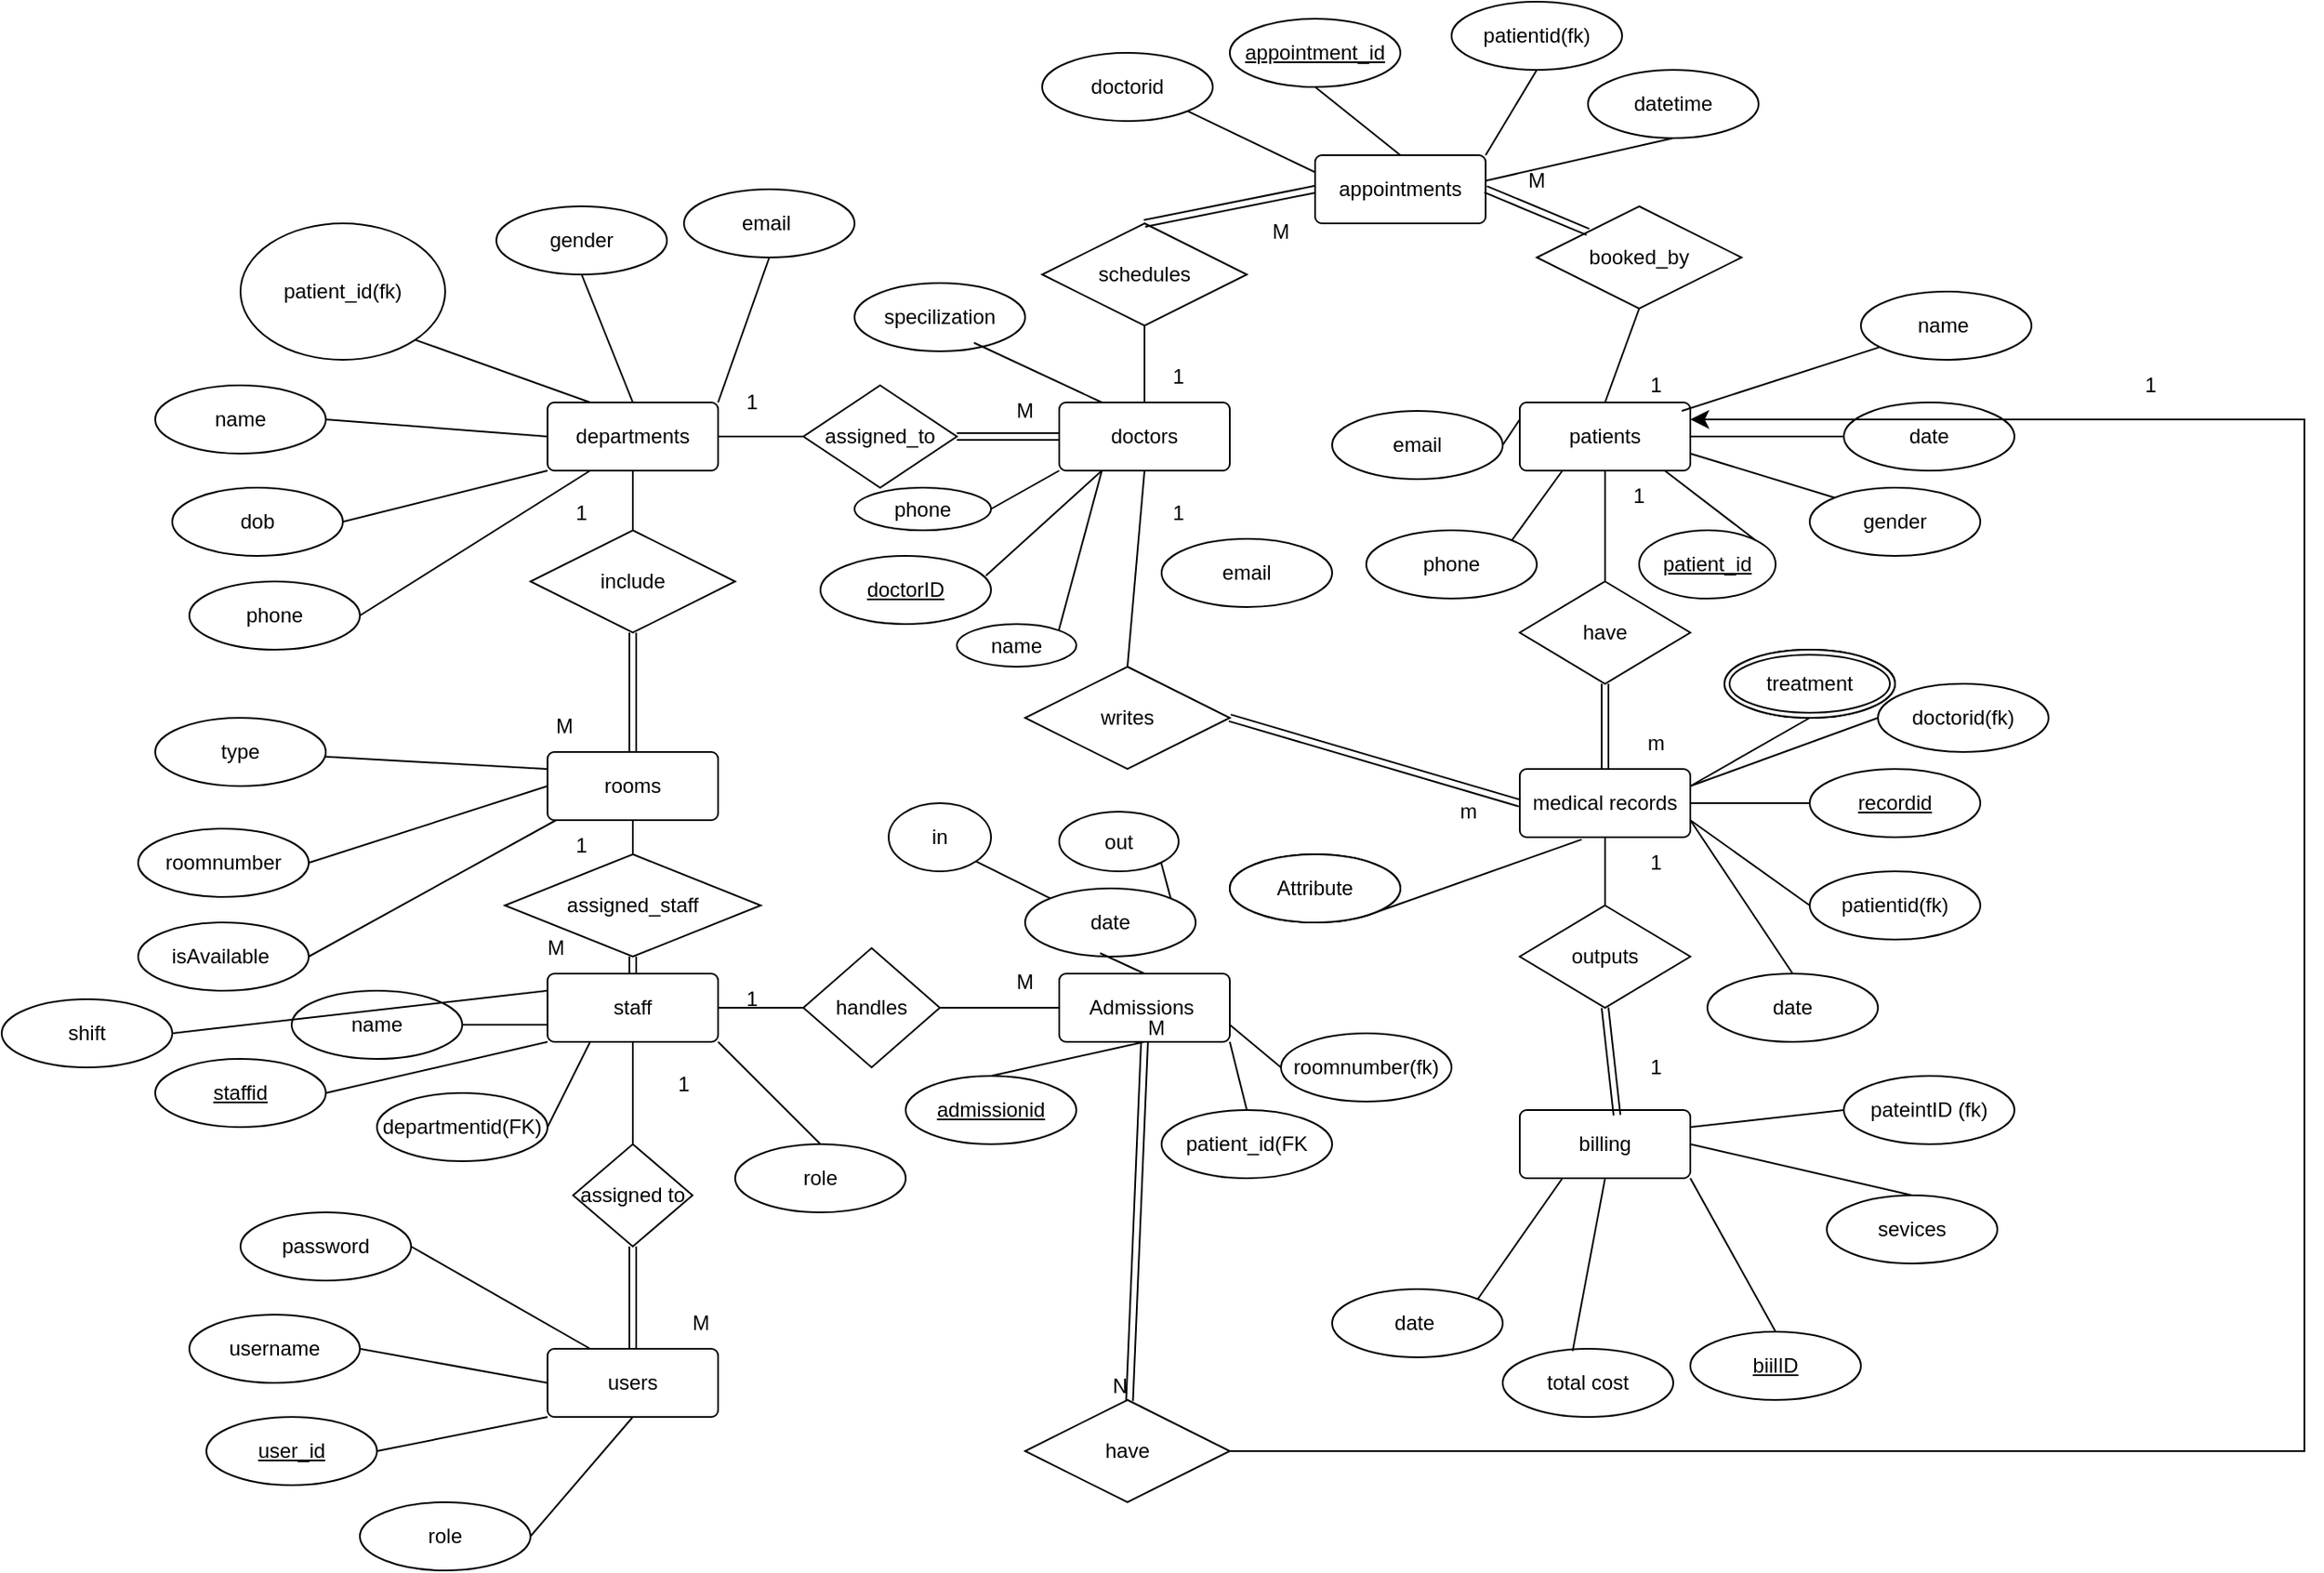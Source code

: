 <mxfile version="27.0.5">
  <diagram name="Page-1" id="0C2Ke3AqtRgk05D2A-U1">
    <mxGraphModel dx="3686" dy="2672" grid="1" gridSize="10" guides="1" tooltips="1" connect="1" arrows="1" fold="1" page="1" pageScale="1" pageWidth="850" pageHeight="1100" math="0" shadow="0">
      <root>
        <mxCell id="0" />
        <mxCell id="1" parent="0" />
        <mxCell id="o6_4bFrQqWOLxrrEGYG6-13" value="include" style="shape=rhombus;perimeter=rhombusPerimeter;whiteSpace=wrap;html=1;align=center;" vertex="1" parent="1">
          <mxGeometry x="-180" y="160" width="120" height="60" as="geometry" />
        </mxCell>
        <mxCell id="o6_4bFrQqWOLxrrEGYG6-14" value="assigned_to" style="shape=rhombus;perimeter=rhombusPerimeter;whiteSpace=wrap;html=1;align=center;" vertex="1" parent="1">
          <mxGeometry x="-20" y="75" width="90" height="60" as="geometry" />
        </mxCell>
        <mxCell id="o6_4bFrQqWOLxrrEGYG6-15" value="rooms" style="rounded=1;arcSize=10;whiteSpace=wrap;html=1;align=center;" vertex="1" parent="1">
          <mxGeometry x="-170" y="290" width="100" height="40" as="geometry" />
        </mxCell>
        <mxCell id="o6_4bFrQqWOLxrrEGYG6-16" value="billing" style="rounded=1;arcSize=10;whiteSpace=wrap;html=1;align=center;" vertex="1" parent="1">
          <mxGeometry x="400" y="500" width="100" height="40" as="geometry" />
        </mxCell>
        <mxCell id="o6_4bFrQqWOLxrrEGYG6-17" value="staff" style="rounded=1;arcSize=10;whiteSpace=wrap;html=1;align=center;" vertex="1" parent="1">
          <mxGeometry x="-170" y="420" width="100" height="40" as="geometry" />
        </mxCell>
        <mxCell id="o6_4bFrQqWOLxrrEGYG6-18" value="users" style="rounded=1;arcSize=10;whiteSpace=wrap;html=1;align=center;" vertex="1" parent="1">
          <mxGeometry x="-170" y="640" width="100" height="40" as="geometry" />
        </mxCell>
        <mxCell id="o6_4bFrQqWOLxrrEGYG6-19" value="departments" style="rounded=1;arcSize=10;whiteSpace=wrap;html=1;align=center;" vertex="1" parent="1">
          <mxGeometry x="-170" y="85" width="100" height="40" as="geometry" />
        </mxCell>
        <mxCell id="o6_4bFrQqWOLxrrEGYG6-20" value="medical records" style="rounded=1;arcSize=10;whiteSpace=wrap;html=1;align=center;" vertex="1" parent="1">
          <mxGeometry x="400" y="300" width="100" height="40" as="geometry" />
        </mxCell>
        <mxCell id="o6_4bFrQqWOLxrrEGYG6-21" value="patients" style="rounded=1;arcSize=10;whiteSpace=wrap;html=1;align=center;" vertex="1" parent="1">
          <mxGeometry x="400" y="85" width="100" height="40" as="geometry" />
        </mxCell>
        <mxCell id="o6_4bFrQqWOLxrrEGYG6-22" value="doctors" style="rounded=1;arcSize=10;whiteSpace=wrap;html=1;align=center;" vertex="1" parent="1">
          <mxGeometry x="130" y="85" width="100" height="40" as="geometry" />
        </mxCell>
        <mxCell id="o6_4bFrQqWOLxrrEGYG6-23" value="Admissions&amp;nbsp;" style="rounded=1;arcSize=10;whiteSpace=wrap;html=1;align=center;" vertex="1" parent="1">
          <mxGeometry x="130" y="420" width="100" height="40" as="geometry" />
        </mxCell>
        <mxCell id="o6_4bFrQqWOLxrrEGYG6-24" value="handles" style="shape=rhombus;perimeter=rhombusPerimeter;whiteSpace=wrap;html=1;align=center;" vertex="1" parent="1">
          <mxGeometry x="-20" y="405" width="80" height="70" as="geometry" />
        </mxCell>
        <mxCell id="o6_4bFrQqWOLxrrEGYG6-25" value="assigned_staff" style="shape=rhombus;perimeter=rhombusPerimeter;whiteSpace=wrap;html=1;align=center;" vertex="1" parent="1">
          <mxGeometry x="-195" y="350" width="150" height="60" as="geometry" />
        </mxCell>
        <mxCell id="o6_4bFrQqWOLxrrEGYG6-26" value="assigned to" style="shape=rhombus;perimeter=rhombusPerimeter;whiteSpace=wrap;html=1;align=center;" vertex="1" parent="1">
          <mxGeometry x="-155" y="520" width="70" height="60" as="geometry" />
        </mxCell>
        <mxCell id="o6_4bFrQqWOLxrrEGYG6-28" value="appointments" style="rounded=1;arcSize=10;whiteSpace=wrap;html=1;align=center;" vertex="1" parent="1">
          <mxGeometry x="280" y="-60" width="100" height="40" as="geometry" />
        </mxCell>
        <mxCell id="o6_4bFrQqWOLxrrEGYG6-31" value="" style="shape=link;html=1;rounded=0;exitX=1;exitY=0.5;exitDx=0;exitDy=0;entryX=0;entryY=0.5;entryDx=0;entryDy=0;" edge="1" parent="1" source="o6_4bFrQqWOLxrrEGYG6-14" target="o6_4bFrQqWOLxrrEGYG6-22">
          <mxGeometry width="100" relative="1" as="geometry">
            <mxPoint x="380" y="410" as="sourcePoint" />
            <mxPoint x="480" y="410" as="targetPoint" />
          </mxGeometry>
        </mxCell>
        <mxCell id="o6_4bFrQqWOLxrrEGYG6-32" value="" style="endArrow=none;html=1;rounded=0;exitX=1;exitY=0.5;exitDx=0;exitDy=0;entryX=0;entryY=0.5;entryDx=0;entryDy=0;" edge="1" parent="1" source="o6_4bFrQqWOLxrrEGYG6-19" target="o6_4bFrQqWOLxrrEGYG6-14">
          <mxGeometry relative="1" as="geometry">
            <mxPoint x="350" y="410" as="sourcePoint" />
            <mxPoint x="510" y="410" as="targetPoint" />
          </mxGeometry>
        </mxCell>
        <mxCell id="o6_4bFrQqWOLxrrEGYG6-34" value="" style="endArrow=none;html=1;rounded=0;exitX=0.5;exitY=1;exitDx=0;exitDy=0;entryX=0.5;entryY=0;entryDx=0;entryDy=0;" edge="1" parent="1" source="o6_4bFrQqWOLxrrEGYG6-15" target="o6_4bFrQqWOLxrrEGYG6-25">
          <mxGeometry relative="1" as="geometry">
            <mxPoint x="350" y="410" as="sourcePoint" />
            <mxPoint x="510" y="410" as="targetPoint" />
          </mxGeometry>
        </mxCell>
        <mxCell id="o6_4bFrQqWOLxrrEGYG6-35" value="" style="shape=link;html=1;rounded=0;exitX=0.5;exitY=1;exitDx=0;exitDy=0;entryX=0.5;entryY=0;entryDx=0;entryDy=0;" edge="1" parent="1" source="o6_4bFrQqWOLxrrEGYG6-25" target="o6_4bFrQqWOLxrrEGYG6-17">
          <mxGeometry width="100" relative="1" as="geometry">
            <mxPoint x="380" y="410" as="sourcePoint" />
            <mxPoint x="480" y="410" as="targetPoint" />
          </mxGeometry>
        </mxCell>
        <mxCell id="o6_4bFrQqWOLxrrEGYG6-36" value="" style="endArrow=none;html=1;rounded=0;exitX=1;exitY=0.5;exitDx=0;exitDy=0;entryX=0;entryY=0.5;entryDx=0;entryDy=0;" edge="1" parent="1" source="o6_4bFrQqWOLxrrEGYG6-17" target="o6_4bFrQqWOLxrrEGYG6-24">
          <mxGeometry relative="1" as="geometry">
            <mxPoint x="200" y="400" as="sourcePoint" />
            <mxPoint x="360" y="400" as="targetPoint" />
          </mxGeometry>
        </mxCell>
        <mxCell id="o6_4bFrQqWOLxrrEGYG6-37" value="" style="endArrow=none;html=1;rounded=0;exitX=1;exitY=0.5;exitDx=0;exitDy=0;" edge="1" parent="1" source="o6_4bFrQqWOLxrrEGYG6-24" target="o6_4bFrQqWOLxrrEGYG6-23">
          <mxGeometry relative="1" as="geometry">
            <mxPoint x="200" y="400" as="sourcePoint" />
            <mxPoint x="360" y="400" as="targetPoint" />
          </mxGeometry>
        </mxCell>
        <mxCell id="o6_4bFrQqWOLxrrEGYG6-38" value="" style="shape=link;html=1;rounded=0;exitX=0.5;exitY=1;exitDx=0;exitDy=0;entryX=0.5;entryY=0;entryDx=0;entryDy=0;" edge="1" parent="1" source="o6_4bFrQqWOLxrrEGYG6-26" target="o6_4bFrQqWOLxrrEGYG6-18">
          <mxGeometry width="100" relative="1" as="geometry">
            <mxPoint x="230" y="400" as="sourcePoint" />
            <mxPoint x="330" y="400" as="targetPoint" />
          </mxGeometry>
        </mxCell>
        <mxCell id="o6_4bFrQqWOLxrrEGYG6-39" value="" style="endArrow=none;html=1;rounded=0;exitX=0.5;exitY=1;exitDx=0;exitDy=0;entryX=0.5;entryY=0;entryDx=0;entryDy=0;" edge="1" parent="1" source="o6_4bFrQqWOLxrrEGYG6-17" target="o6_4bFrQqWOLxrrEGYG6-26">
          <mxGeometry relative="1" as="geometry">
            <mxPoint x="200" y="400" as="sourcePoint" />
            <mxPoint x="360" y="400" as="targetPoint" />
          </mxGeometry>
        </mxCell>
        <mxCell id="o6_4bFrQqWOLxrrEGYG6-44" value="have" style="shape=rhombus;perimeter=rhombusPerimeter;whiteSpace=wrap;html=1;align=center;" vertex="1" parent="1">
          <mxGeometry x="400" y="190" width="100" height="60" as="geometry" />
        </mxCell>
        <mxCell id="o6_4bFrQqWOLxrrEGYG6-45" value="" style="shape=link;html=1;rounded=0;entryX=0.5;entryY=1;entryDx=0;entryDy=0;exitX=0.5;exitY=0;exitDx=0;exitDy=0;" edge="1" parent="1" source="o6_4bFrQqWOLxrrEGYG6-20" target="o6_4bFrQqWOLxrrEGYG6-44">
          <mxGeometry width="100" relative="1" as="geometry">
            <mxPoint x="230" y="400" as="sourcePoint" />
            <mxPoint x="330" y="400" as="targetPoint" />
          </mxGeometry>
        </mxCell>
        <mxCell id="o6_4bFrQqWOLxrrEGYG6-46" value="" style="endArrow=none;html=1;rounded=0;entryX=0.5;entryY=0;entryDx=0;entryDy=0;exitX=0.5;exitY=1;exitDx=0;exitDy=0;" edge="1" parent="1" source="o6_4bFrQqWOLxrrEGYG6-21" target="o6_4bFrQqWOLxrrEGYG6-44">
          <mxGeometry relative="1" as="geometry">
            <mxPoint x="200" y="400" as="sourcePoint" />
            <mxPoint x="390" y="330" as="targetPoint" />
          </mxGeometry>
        </mxCell>
        <mxCell id="o6_4bFrQqWOLxrrEGYG6-47" value="outputs" style="shape=rhombus;perimeter=rhombusPerimeter;whiteSpace=wrap;html=1;align=center;" vertex="1" parent="1">
          <mxGeometry x="400" y="380" width="100" height="60" as="geometry" />
        </mxCell>
        <mxCell id="o6_4bFrQqWOLxrrEGYG6-49" value="" style="shape=link;html=1;rounded=0;entryX=0.57;entryY=0.075;entryDx=0;entryDy=0;entryPerimeter=0;exitX=0.5;exitY=1;exitDx=0;exitDy=0;" edge="1" parent="1" source="o6_4bFrQqWOLxrrEGYG6-47" target="o6_4bFrQqWOLxrrEGYG6-16">
          <mxGeometry width="100" relative="1" as="geometry">
            <mxPoint x="230" y="400" as="sourcePoint" />
            <mxPoint x="330" y="400" as="targetPoint" />
          </mxGeometry>
        </mxCell>
        <mxCell id="o6_4bFrQqWOLxrrEGYG6-50" value="" style="endArrow=none;html=1;rounded=0;entryX=0.5;entryY=1;entryDx=0;entryDy=0;exitX=0.5;exitY=0;exitDx=0;exitDy=0;" edge="1" parent="1" source="o6_4bFrQqWOLxrrEGYG6-47" target="o6_4bFrQqWOLxrrEGYG6-20">
          <mxGeometry relative="1" as="geometry">
            <mxPoint x="200" y="400" as="sourcePoint" />
            <mxPoint x="360" y="400" as="targetPoint" />
          </mxGeometry>
        </mxCell>
        <mxCell id="o6_4bFrQqWOLxrrEGYG6-51" value="" style="shape=link;html=1;rounded=0;exitX=0.5;exitY=0;exitDx=0;exitDy=0;entryX=0.5;entryY=1;entryDx=0;entryDy=0;" edge="1" parent="1" source="o6_4bFrQqWOLxrrEGYG6-15" target="o6_4bFrQqWOLxrrEGYG6-13">
          <mxGeometry width="100" relative="1" as="geometry">
            <mxPoint x="230" y="400" as="sourcePoint" />
            <mxPoint x="330" y="400" as="targetPoint" />
          </mxGeometry>
        </mxCell>
        <mxCell id="o6_4bFrQqWOLxrrEGYG6-52" value="" style="endArrow=none;html=1;rounded=0;entryX=0.5;entryY=1;entryDx=0;entryDy=0;exitX=0.5;exitY=0;exitDx=0;exitDy=0;" edge="1" parent="1" source="o6_4bFrQqWOLxrrEGYG6-13" target="o6_4bFrQqWOLxrrEGYG6-19">
          <mxGeometry relative="1" as="geometry">
            <mxPoint x="200" y="400" as="sourcePoint" />
            <mxPoint x="360" y="400" as="targetPoint" />
          </mxGeometry>
        </mxCell>
        <mxCell id="o6_4bFrQqWOLxrrEGYG6-53" value="schedules" style="shape=rhombus;perimeter=rhombusPerimeter;whiteSpace=wrap;html=1;align=center;" vertex="1" parent="1">
          <mxGeometry x="120" y="-20" width="120" height="60" as="geometry" />
        </mxCell>
        <mxCell id="o6_4bFrQqWOLxrrEGYG6-54" value="booked_by" style="shape=rhombus;perimeter=rhombusPerimeter;whiteSpace=wrap;html=1;align=center;" vertex="1" parent="1">
          <mxGeometry x="410" y="-30" width="120" height="60" as="geometry" />
        </mxCell>
        <mxCell id="o6_4bFrQqWOLxrrEGYG6-55" value="" style="endArrow=none;html=1;rounded=0;exitX=0.5;exitY=0;exitDx=0;exitDy=0;entryX=0.5;entryY=1;entryDx=0;entryDy=0;" edge="1" parent="1" source="o6_4bFrQqWOLxrrEGYG6-22" target="o6_4bFrQqWOLxrrEGYG6-53">
          <mxGeometry relative="1" as="geometry">
            <mxPoint x="200" y="170" as="sourcePoint" />
            <mxPoint x="360" y="170" as="targetPoint" />
          </mxGeometry>
        </mxCell>
        <mxCell id="o6_4bFrQqWOLxrrEGYG6-56" value="" style="shape=link;html=1;rounded=0;exitX=0.5;exitY=0;exitDx=0;exitDy=0;entryX=0;entryY=0.5;entryDx=0;entryDy=0;" edge="1" parent="1" source="o6_4bFrQqWOLxrrEGYG6-53" target="o6_4bFrQqWOLxrrEGYG6-28">
          <mxGeometry width="100" relative="1" as="geometry">
            <mxPoint x="230" y="170" as="sourcePoint" />
            <mxPoint x="330" y="170" as="targetPoint" />
          </mxGeometry>
        </mxCell>
        <mxCell id="o6_4bFrQqWOLxrrEGYG6-57" value="" style="shape=link;html=1;rounded=0;entryX=1;entryY=0.5;entryDx=0;entryDy=0;exitX=0;exitY=0;exitDx=0;exitDy=0;" edge="1" parent="1" source="o6_4bFrQqWOLxrrEGYG6-54" target="o6_4bFrQqWOLxrrEGYG6-28">
          <mxGeometry width="100" relative="1" as="geometry">
            <mxPoint x="230" y="170" as="sourcePoint" />
            <mxPoint x="330" y="170" as="targetPoint" />
          </mxGeometry>
        </mxCell>
        <mxCell id="o6_4bFrQqWOLxrrEGYG6-58" value="" style="endArrow=none;html=1;rounded=0;entryX=0.5;entryY=1;entryDx=0;entryDy=0;exitX=0.5;exitY=0;exitDx=0;exitDy=0;" edge="1" parent="1" source="o6_4bFrQqWOLxrrEGYG6-21" target="o6_4bFrQqWOLxrrEGYG6-54">
          <mxGeometry relative="1" as="geometry">
            <mxPoint x="200" y="170" as="sourcePoint" />
            <mxPoint x="360" y="170" as="targetPoint" />
          </mxGeometry>
        </mxCell>
        <mxCell id="o6_4bFrQqWOLxrrEGYG6-59" value="writes" style="shape=rhombus;perimeter=rhombusPerimeter;whiteSpace=wrap;html=1;align=center;" vertex="1" parent="1">
          <mxGeometry x="110" y="240" width="120" height="60" as="geometry" />
        </mxCell>
        <mxCell id="o6_4bFrQqWOLxrrEGYG6-60" value="" style="endArrow=none;html=1;rounded=0;entryX=0.5;entryY=1;entryDx=0;entryDy=0;exitX=0.5;exitY=0;exitDx=0;exitDy=0;" edge="1" parent="1" source="o6_4bFrQqWOLxrrEGYG6-59" target="o6_4bFrQqWOLxrrEGYG6-22">
          <mxGeometry relative="1" as="geometry">
            <mxPoint x="200" y="270" as="sourcePoint" />
            <mxPoint x="360" y="270" as="targetPoint" />
          </mxGeometry>
        </mxCell>
        <mxCell id="o6_4bFrQqWOLxrrEGYG6-61" value="" style="shape=link;html=1;rounded=0;entryX=0;entryY=0.5;entryDx=0;entryDy=0;" edge="1" parent="1" target="o6_4bFrQqWOLxrrEGYG6-20">
          <mxGeometry width="100" relative="1" as="geometry">
            <mxPoint x="230" y="270" as="sourcePoint" />
            <mxPoint x="330" y="270" as="targetPoint" />
          </mxGeometry>
        </mxCell>
        <mxCell id="o6_4bFrQqWOLxrrEGYG6-62" value="1" style="text;html=1;align=center;verticalAlign=middle;whiteSpace=wrap;rounded=0;" vertex="1" parent="1">
          <mxGeometry x="170" y="55" width="60" height="30" as="geometry" />
        </mxCell>
        <mxCell id="o6_4bFrQqWOLxrrEGYG6-63" value="M" style="text;html=1;align=center;verticalAlign=middle;whiteSpace=wrap;rounded=0;" vertex="1" parent="1">
          <mxGeometry x="230" y="-30" width="60" height="30" as="geometry" />
        </mxCell>
        <mxCell id="o6_4bFrQqWOLxrrEGYG6-64" value="1" style="text;html=1;align=center;verticalAlign=middle;whiteSpace=wrap;rounded=0;" vertex="1" parent="1">
          <mxGeometry x="450" y="60" width="60" height="30" as="geometry" />
        </mxCell>
        <mxCell id="o6_4bFrQqWOLxrrEGYG6-65" value="M" style="text;html=1;align=center;verticalAlign=middle;whiteSpace=wrap;rounded=0;" vertex="1" parent="1">
          <mxGeometry x="380" y="-60" width="60" height="30" as="geometry" />
        </mxCell>
        <mxCell id="o6_4bFrQqWOLxrrEGYG6-66" value="M" style="text;html=1;align=center;verticalAlign=middle;whiteSpace=wrap;rounded=0;" vertex="1" parent="1">
          <mxGeometry x="80" y="75" width="60" height="30" as="geometry" />
        </mxCell>
        <mxCell id="o6_4bFrQqWOLxrrEGYG6-67" value="1" style="text;html=1;align=center;verticalAlign=middle;whiteSpace=wrap;rounded=0;" vertex="1" parent="1">
          <mxGeometry x="-80" y="70" width="60" height="30" as="geometry" />
        </mxCell>
        <mxCell id="o6_4bFrQqWOLxrrEGYG6-69" value="1" style="text;html=1;align=center;verticalAlign=middle;whiteSpace=wrap;rounded=0;" vertex="1" parent="1">
          <mxGeometry x="-180" y="135" width="60" height="30" as="geometry" />
        </mxCell>
        <mxCell id="o6_4bFrQqWOLxrrEGYG6-70" value="M" style="text;html=1;align=center;verticalAlign=middle;whiteSpace=wrap;rounded=0;" vertex="1" parent="1">
          <mxGeometry x="-190" y="260" width="60" height="30" as="geometry" />
        </mxCell>
        <mxCell id="o6_4bFrQqWOLxrrEGYG6-71" value="1" style="text;html=1;align=center;verticalAlign=middle;whiteSpace=wrap;rounded=0;" vertex="1" parent="1">
          <mxGeometry x="-180" y="330" width="60" height="30" as="geometry" />
        </mxCell>
        <mxCell id="o6_4bFrQqWOLxrrEGYG6-72" value="M" style="text;html=1;align=center;verticalAlign=middle;whiteSpace=wrap;rounded=0;" vertex="1" parent="1">
          <mxGeometry x="-195" y="390" width="60" height="30" as="geometry" />
        </mxCell>
        <mxCell id="o6_4bFrQqWOLxrrEGYG6-73" value="1" style="text;html=1;align=center;verticalAlign=middle;whiteSpace=wrap;rounded=0;" vertex="1" parent="1">
          <mxGeometry x="-80" y="420" width="60" height="30" as="geometry" />
        </mxCell>
        <mxCell id="o6_4bFrQqWOLxrrEGYG6-74" value="M" style="text;html=1;align=center;verticalAlign=middle;whiteSpace=wrap;rounded=0;" vertex="1" parent="1">
          <mxGeometry x="80" y="410" width="60" height="30" as="geometry" />
        </mxCell>
        <mxCell id="o6_4bFrQqWOLxrrEGYG6-77" value="M" style="text;html=1;align=center;verticalAlign=middle;whiteSpace=wrap;rounded=0;" vertex="1" parent="1">
          <mxGeometry x="-110" y="610" width="60" height="30" as="geometry" />
        </mxCell>
        <mxCell id="o6_4bFrQqWOLxrrEGYG6-78" value="1" style="text;html=1;align=center;verticalAlign=middle;whiteSpace=wrap;rounded=0;" vertex="1" parent="1">
          <mxGeometry x="-120" y="470" width="60" height="30" as="geometry" />
        </mxCell>
        <mxCell id="o6_4bFrQqWOLxrrEGYG6-79" value="1" style="text;html=1;align=center;verticalAlign=middle;whiteSpace=wrap;rounded=0;" vertex="1" parent="1">
          <mxGeometry x="170" y="135" width="60" height="30" as="geometry" />
        </mxCell>
        <mxCell id="o6_4bFrQqWOLxrrEGYG6-80" value="m" style="text;html=1;align=center;verticalAlign=middle;whiteSpace=wrap;rounded=0;" vertex="1" parent="1">
          <mxGeometry x="340" y="310" width="60" height="30" as="geometry" />
        </mxCell>
        <mxCell id="o6_4bFrQqWOLxrrEGYG6-83" value="1" style="text;html=1;align=center;verticalAlign=middle;whiteSpace=wrap;rounded=0;" vertex="1" parent="1">
          <mxGeometry x="440" y="125" width="60" height="30" as="geometry" />
        </mxCell>
        <mxCell id="o6_4bFrQqWOLxrrEGYG6-84" value="m" style="text;html=1;align=center;verticalAlign=middle;whiteSpace=wrap;rounded=0;" vertex="1" parent="1">
          <mxGeometry x="450" y="270" width="60" height="30" as="geometry" />
        </mxCell>
        <mxCell id="o6_4bFrQqWOLxrrEGYG6-85" value="1" style="text;html=1;align=center;verticalAlign=middle;whiteSpace=wrap;rounded=0;" vertex="1" parent="1">
          <mxGeometry x="450" y="340" width="60" height="30" as="geometry" />
        </mxCell>
        <mxCell id="o6_4bFrQqWOLxrrEGYG6-86" value="1" style="text;html=1;align=center;verticalAlign=middle;whiteSpace=wrap;rounded=0;" vertex="1" parent="1">
          <mxGeometry x="450" y="460" width="60" height="30" as="geometry" />
        </mxCell>
        <mxCell id="o6_4bFrQqWOLxrrEGYG6-87" value="patient_id(fk)" style="ellipse;whiteSpace=wrap;html=1;" vertex="1" parent="1">
          <mxGeometry x="-350" y="-20" width="120" height="80" as="geometry" />
        </mxCell>
        <mxCell id="o6_4bFrQqWOLxrrEGYG6-88" value="name" style="ellipse;whiteSpace=wrap;html=1;align=center;" vertex="1" parent="1">
          <mxGeometry x="-400" y="75" width="100" height="40" as="geometry" />
        </mxCell>
        <mxCell id="o6_4bFrQqWOLxrrEGYG6-89" value="dob" style="ellipse;whiteSpace=wrap;html=1;align=center;" vertex="1" parent="1">
          <mxGeometry x="-390" y="135" width="100" height="40" as="geometry" />
        </mxCell>
        <mxCell id="o6_4bFrQqWOLxrrEGYG6-90" value="gender" style="ellipse;whiteSpace=wrap;html=1;align=center;" vertex="1" parent="1">
          <mxGeometry x="-200" y="-30" width="100" height="40" as="geometry" />
        </mxCell>
        <mxCell id="o6_4bFrQqWOLxrrEGYG6-91" value="phone" style="ellipse;whiteSpace=wrap;html=1;align=center;" vertex="1" parent="1">
          <mxGeometry x="-380" y="190" width="100" height="40" as="geometry" />
        </mxCell>
        <mxCell id="o6_4bFrQqWOLxrrEGYG6-92" value="email&amp;nbsp;" style="ellipse;whiteSpace=wrap;html=1;align=center;" vertex="1" parent="1">
          <mxGeometry x="-90" y="-40" width="100" height="40" as="geometry" />
        </mxCell>
        <mxCell id="o6_4bFrQqWOLxrrEGYG6-93" value="" style="endArrow=none;html=1;rounded=0;exitX=0.5;exitY=1;exitDx=0;exitDy=0;entryX=1;entryY=0;entryDx=0;entryDy=0;" edge="1" parent="1" source="o6_4bFrQqWOLxrrEGYG6-92" target="o6_4bFrQqWOLxrrEGYG6-19">
          <mxGeometry relative="1" as="geometry">
            <mxPoint x="200" y="370" as="sourcePoint" />
            <mxPoint x="360" y="370" as="targetPoint" />
          </mxGeometry>
        </mxCell>
        <mxCell id="o6_4bFrQqWOLxrrEGYG6-94" value="" style="endArrow=none;html=1;rounded=0;exitX=0.5;exitY=1;exitDx=0;exitDy=0;entryX=0.5;entryY=0;entryDx=0;entryDy=0;" edge="1" parent="1" source="o6_4bFrQqWOLxrrEGYG6-90" target="o6_4bFrQqWOLxrrEGYG6-19">
          <mxGeometry relative="1" as="geometry">
            <mxPoint x="200" y="370" as="sourcePoint" />
            <mxPoint x="360" y="370" as="targetPoint" />
          </mxGeometry>
        </mxCell>
        <mxCell id="o6_4bFrQqWOLxrrEGYG6-95" value="" style="endArrow=none;html=1;rounded=0;exitX=1;exitY=1;exitDx=0;exitDy=0;entryX=0.25;entryY=0;entryDx=0;entryDy=0;" edge="1" parent="1" source="o6_4bFrQqWOLxrrEGYG6-87" target="o6_4bFrQqWOLxrrEGYG6-19">
          <mxGeometry relative="1" as="geometry">
            <mxPoint x="200" y="370" as="sourcePoint" />
            <mxPoint x="-180" y="80" as="targetPoint" />
          </mxGeometry>
        </mxCell>
        <mxCell id="o6_4bFrQqWOLxrrEGYG6-96" value="" style="endArrow=none;html=1;rounded=0;exitX=1;exitY=0.5;exitDx=0;exitDy=0;entryX=0;entryY=0.5;entryDx=0;entryDy=0;" edge="1" parent="1" source="o6_4bFrQqWOLxrrEGYG6-88" target="o6_4bFrQqWOLxrrEGYG6-19">
          <mxGeometry relative="1" as="geometry">
            <mxPoint x="200" y="370" as="sourcePoint" />
            <mxPoint x="360" y="370" as="targetPoint" />
          </mxGeometry>
        </mxCell>
        <mxCell id="o6_4bFrQqWOLxrrEGYG6-97" value="" style="endArrow=none;html=1;rounded=0;exitX=1;exitY=0.5;exitDx=0;exitDy=0;entryX=0;entryY=1;entryDx=0;entryDy=0;" edge="1" parent="1" source="o6_4bFrQqWOLxrrEGYG6-89" target="o6_4bFrQqWOLxrrEGYG6-19">
          <mxGeometry relative="1" as="geometry">
            <mxPoint x="200" y="370" as="sourcePoint" />
            <mxPoint x="360" y="370" as="targetPoint" />
          </mxGeometry>
        </mxCell>
        <mxCell id="o6_4bFrQqWOLxrrEGYG6-98" value="" style="endArrow=none;html=1;rounded=0;entryX=1;entryY=0.5;entryDx=0;entryDy=0;exitX=0.25;exitY=1;exitDx=0;exitDy=0;" edge="1" parent="1" source="o6_4bFrQqWOLxrrEGYG6-19" target="o6_4bFrQqWOLxrrEGYG6-91">
          <mxGeometry relative="1" as="geometry">
            <mxPoint x="200" y="370" as="sourcePoint" />
            <mxPoint x="360" y="370" as="targetPoint" />
          </mxGeometry>
        </mxCell>
        <mxCell id="o6_4bFrQqWOLxrrEGYG6-99" value="roomnumber" style="ellipse;whiteSpace=wrap;html=1;align=center;" vertex="1" parent="1">
          <mxGeometry x="-410" y="335" width="100" height="40" as="geometry" />
        </mxCell>
        <mxCell id="o6_4bFrQqWOLxrrEGYG6-100" value="isAvailable&amp;nbsp;" style="ellipse;whiteSpace=wrap;html=1;align=center;" vertex="1" parent="1">
          <mxGeometry x="-410" y="390" width="100" height="40" as="geometry" />
        </mxCell>
        <mxCell id="o6_4bFrQqWOLxrrEGYG6-101" value="" style="endArrow=none;html=1;rounded=0;exitX=1;exitY=0.5;exitDx=0;exitDy=0;entryX=0.25;entryY=0;entryDx=0;entryDy=0;" edge="1" parent="1" source="o6_4bFrQqWOLxrrEGYG6-100" target="o6_4bFrQqWOLxrrEGYG6-71">
          <mxGeometry relative="1" as="geometry">
            <mxPoint x="200" y="370" as="sourcePoint" />
            <mxPoint x="360" y="370" as="targetPoint" />
          </mxGeometry>
        </mxCell>
        <mxCell id="o6_4bFrQqWOLxrrEGYG6-102" value="" style="endArrow=none;html=1;rounded=0;exitX=1;exitY=0.5;exitDx=0;exitDy=0;entryX=0;entryY=0.5;entryDx=0;entryDy=0;" edge="1" parent="1" source="o6_4bFrQqWOLxrrEGYG6-99" target="o6_4bFrQqWOLxrrEGYG6-15">
          <mxGeometry relative="1" as="geometry">
            <mxPoint x="200" y="370" as="sourcePoint" />
            <mxPoint x="360" y="370" as="targetPoint" />
          </mxGeometry>
        </mxCell>
        <mxCell id="o6_4bFrQqWOLxrrEGYG6-104" value="user_id" style="ellipse;whiteSpace=wrap;html=1;align=center;fontStyle=4;" vertex="1" parent="1">
          <mxGeometry x="-370" y="680" width="100" height="40" as="geometry" />
        </mxCell>
        <mxCell id="o6_4bFrQqWOLxrrEGYG6-105" value="username" style="ellipse;whiteSpace=wrap;html=1;align=center;" vertex="1" parent="1">
          <mxGeometry x="-380" y="620" width="100" height="40" as="geometry" />
        </mxCell>
        <mxCell id="o6_4bFrQqWOLxrrEGYG6-106" value="password" style="ellipse;whiteSpace=wrap;html=1;align=center;" vertex="1" parent="1">
          <mxGeometry x="-350" y="560" width="100" height="40" as="geometry" />
        </mxCell>
        <mxCell id="o6_4bFrQqWOLxrrEGYG6-107" value="role" style="ellipse;whiteSpace=wrap;html=1;align=center;" vertex="1" parent="1">
          <mxGeometry x="-280" y="730" width="100" height="40" as="geometry" />
        </mxCell>
        <mxCell id="o6_4bFrQqWOLxrrEGYG6-108" value="" style="endArrow=none;html=1;rounded=0;exitX=1;exitY=0.5;exitDx=0;exitDy=0;entryX=0.25;entryY=0;entryDx=0;entryDy=0;" edge="1" parent="1" source="o6_4bFrQqWOLxrrEGYG6-106" target="o6_4bFrQqWOLxrrEGYG6-18">
          <mxGeometry relative="1" as="geometry">
            <mxPoint x="200" y="370" as="sourcePoint" />
            <mxPoint x="360" y="370" as="targetPoint" />
          </mxGeometry>
        </mxCell>
        <mxCell id="o6_4bFrQqWOLxrrEGYG6-109" value="" style="endArrow=none;html=1;rounded=0;exitX=1;exitY=0.5;exitDx=0;exitDy=0;entryX=0;entryY=0.5;entryDx=0;entryDy=0;" edge="1" parent="1" source="o6_4bFrQqWOLxrrEGYG6-105" target="o6_4bFrQqWOLxrrEGYG6-18">
          <mxGeometry relative="1" as="geometry">
            <mxPoint x="200" y="370" as="sourcePoint" />
            <mxPoint x="360" y="370" as="targetPoint" />
          </mxGeometry>
        </mxCell>
        <mxCell id="o6_4bFrQqWOLxrrEGYG6-110" value="" style="endArrow=none;html=1;rounded=0;exitX=1;exitY=0.5;exitDx=0;exitDy=0;entryX=0;entryY=1;entryDx=0;entryDy=0;" edge="1" parent="1" source="o6_4bFrQqWOLxrrEGYG6-104" target="o6_4bFrQqWOLxrrEGYG6-18">
          <mxGeometry relative="1" as="geometry">
            <mxPoint x="200" y="370" as="sourcePoint" />
            <mxPoint x="360" y="370" as="targetPoint" />
          </mxGeometry>
        </mxCell>
        <mxCell id="o6_4bFrQqWOLxrrEGYG6-111" value="" style="endArrow=none;html=1;rounded=0;exitX=1;exitY=0.5;exitDx=0;exitDy=0;entryX=0.5;entryY=1;entryDx=0;entryDy=0;" edge="1" parent="1" source="o6_4bFrQqWOLxrrEGYG6-107" target="o6_4bFrQqWOLxrrEGYG6-18">
          <mxGeometry relative="1" as="geometry">
            <mxPoint x="200" y="370" as="sourcePoint" />
            <mxPoint x="360" y="370" as="targetPoint" />
          </mxGeometry>
        </mxCell>
        <mxCell id="o6_4bFrQqWOLxrrEGYG6-114" value="type" style="ellipse;whiteSpace=wrap;html=1;align=center;" vertex="1" parent="1">
          <mxGeometry x="-400" y="270" width="100" height="40" as="geometry" />
        </mxCell>
        <mxCell id="o6_4bFrQqWOLxrrEGYG6-115" value="" style="endArrow=none;html=1;rounded=0;entryX=0;entryY=0.25;entryDx=0;entryDy=0;" edge="1" parent="1" source="o6_4bFrQqWOLxrrEGYG6-114" target="o6_4bFrQqWOLxrrEGYG6-15">
          <mxGeometry relative="1" as="geometry">
            <mxPoint x="200" y="370" as="sourcePoint" />
            <mxPoint x="-180" y="310" as="targetPoint" />
          </mxGeometry>
        </mxCell>
        <mxCell id="o6_4bFrQqWOLxrrEGYG6-116" value="biilID" style="ellipse;whiteSpace=wrap;html=1;align=center;fontStyle=4;" vertex="1" parent="1">
          <mxGeometry x="500" y="630" width="100" height="40" as="geometry" />
        </mxCell>
        <mxCell id="o6_4bFrQqWOLxrrEGYG6-117" value="" style="endArrow=none;html=1;rounded=0;entryX=0.5;entryY=0;entryDx=0;entryDy=0;exitX=1;exitY=1;exitDx=0;exitDy=0;" edge="1" parent="1" source="o6_4bFrQqWOLxrrEGYG6-16" target="o6_4bFrQqWOLxrrEGYG6-116">
          <mxGeometry relative="1" as="geometry">
            <mxPoint x="200" y="370" as="sourcePoint" />
            <mxPoint x="360" y="370" as="targetPoint" />
          </mxGeometry>
        </mxCell>
        <mxCell id="o6_4bFrQqWOLxrrEGYG6-118" value="total cost" style="ellipse;whiteSpace=wrap;html=1;align=center;" vertex="1" parent="1">
          <mxGeometry x="390" y="640" width="100" height="40" as="geometry" />
        </mxCell>
        <mxCell id="o6_4bFrQqWOLxrrEGYG6-119" value="sevices" style="ellipse;whiteSpace=wrap;html=1;align=center;" vertex="1" parent="1">
          <mxGeometry x="580" y="550" width="100" height="40" as="geometry" />
        </mxCell>
        <mxCell id="o6_4bFrQqWOLxrrEGYG6-120" value="date&amp;nbsp;" style="ellipse;whiteSpace=wrap;html=1;align=center;" vertex="1" parent="1">
          <mxGeometry x="290" y="605" width="100" height="40" as="geometry" />
        </mxCell>
        <mxCell id="o6_4bFrQqWOLxrrEGYG6-121" value="" style="endArrow=none;html=1;rounded=0;exitX=1;exitY=0;exitDx=0;exitDy=0;entryX=0.25;entryY=1;entryDx=0;entryDy=0;" edge="1" parent="1" source="o6_4bFrQqWOLxrrEGYG6-120" target="o6_4bFrQqWOLxrrEGYG6-16">
          <mxGeometry relative="1" as="geometry">
            <mxPoint x="200" y="370" as="sourcePoint" />
            <mxPoint x="360" y="370" as="targetPoint" />
          </mxGeometry>
        </mxCell>
        <mxCell id="o6_4bFrQqWOLxrrEGYG6-122" value="" style="endArrow=none;html=1;rounded=0;exitX=0.41;exitY=0.033;exitDx=0;exitDy=0;exitPerimeter=0;entryX=0.5;entryY=1;entryDx=0;entryDy=0;" edge="1" parent="1" source="o6_4bFrQqWOLxrrEGYG6-118" target="o6_4bFrQqWOLxrrEGYG6-16">
          <mxGeometry relative="1" as="geometry">
            <mxPoint x="200" y="370" as="sourcePoint" />
            <mxPoint x="360" y="370" as="targetPoint" />
          </mxGeometry>
        </mxCell>
        <mxCell id="o6_4bFrQqWOLxrrEGYG6-123" value="" style="endArrow=none;html=1;rounded=0;exitX=0.5;exitY=0;exitDx=0;exitDy=0;entryX=1;entryY=0.5;entryDx=0;entryDy=0;" edge="1" parent="1" source="o6_4bFrQqWOLxrrEGYG6-119" target="o6_4bFrQqWOLxrrEGYG6-16">
          <mxGeometry relative="1" as="geometry">
            <mxPoint x="200" y="370" as="sourcePoint" />
            <mxPoint x="360" y="370" as="targetPoint" />
          </mxGeometry>
        </mxCell>
        <mxCell id="o6_4bFrQqWOLxrrEGYG6-124" value="staffid" style="ellipse;whiteSpace=wrap;html=1;align=center;fontStyle=4;" vertex="1" parent="1">
          <mxGeometry x="-400" y="470" width="100" height="40" as="geometry" />
        </mxCell>
        <mxCell id="o6_4bFrQqWOLxrrEGYG6-125" value="departmentid(FK)" style="ellipse;whiteSpace=wrap;html=1;align=center;" vertex="1" parent="1">
          <mxGeometry x="-270" y="490" width="100" height="40" as="geometry" />
        </mxCell>
        <mxCell id="o6_4bFrQqWOLxrrEGYG6-126" value="name" style="ellipse;whiteSpace=wrap;html=1;align=center;" vertex="1" parent="1">
          <mxGeometry x="-320" y="430" width="100" height="40" as="geometry" />
        </mxCell>
        <mxCell id="o6_4bFrQqWOLxrrEGYG6-127" value="role" style="ellipse;whiteSpace=wrap;html=1;align=center;" vertex="1" parent="1">
          <mxGeometry x="-60" y="520" width="100" height="40" as="geometry" />
        </mxCell>
        <mxCell id="o6_4bFrQqWOLxrrEGYG6-128" value="shift" style="ellipse;whiteSpace=wrap;html=1;align=center;" vertex="1" parent="1">
          <mxGeometry x="-490" y="435" width="100" height="40" as="geometry" />
        </mxCell>
        <mxCell id="o6_4bFrQqWOLxrrEGYG6-129" value="" style="endArrow=none;html=1;rounded=0;exitX=1;exitY=0.5;exitDx=0;exitDy=0;entryX=0;entryY=0.75;entryDx=0;entryDy=0;" edge="1" parent="1" source="o6_4bFrQqWOLxrrEGYG6-126" target="o6_4bFrQqWOLxrrEGYG6-17">
          <mxGeometry relative="1" as="geometry">
            <mxPoint x="200" y="370" as="sourcePoint" />
            <mxPoint x="360" y="370" as="targetPoint" />
          </mxGeometry>
        </mxCell>
        <mxCell id="o6_4bFrQqWOLxrrEGYG6-130" value="" style="endArrow=none;html=1;rounded=0;exitX=1;exitY=0.5;exitDx=0;exitDy=0;entryX=0.25;entryY=1;entryDx=0;entryDy=0;" edge="1" parent="1" source="o6_4bFrQqWOLxrrEGYG6-125" target="o6_4bFrQqWOLxrrEGYG6-17">
          <mxGeometry relative="1" as="geometry">
            <mxPoint x="200" y="370" as="sourcePoint" />
            <mxPoint x="360" y="370" as="targetPoint" />
          </mxGeometry>
        </mxCell>
        <mxCell id="o6_4bFrQqWOLxrrEGYG6-133" value="" style="endArrow=none;html=1;rounded=0;entryX=1;entryY=0.5;entryDx=0;entryDy=0;exitX=0;exitY=1;exitDx=0;exitDy=0;" edge="1" parent="1" source="o6_4bFrQqWOLxrrEGYG6-17" target="o6_4bFrQqWOLxrrEGYG6-124">
          <mxGeometry relative="1" as="geometry">
            <mxPoint x="200" y="370" as="sourcePoint" />
            <mxPoint x="360" y="370" as="targetPoint" />
          </mxGeometry>
        </mxCell>
        <mxCell id="o6_4bFrQqWOLxrrEGYG6-136" value="" style="endArrow=none;html=1;rounded=0;exitX=1;exitY=1;exitDx=0;exitDy=0;entryX=0.5;entryY=0;entryDx=0;entryDy=0;" edge="1" parent="1" source="o6_4bFrQqWOLxrrEGYG6-17" target="o6_4bFrQqWOLxrrEGYG6-127">
          <mxGeometry relative="1" as="geometry">
            <mxPoint x="200" y="370" as="sourcePoint" />
            <mxPoint x="360" y="370" as="targetPoint" />
          </mxGeometry>
        </mxCell>
        <mxCell id="o6_4bFrQqWOLxrrEGYG6-137" value="" style="endArrow=none;html=1;rounded=0;exitX=1;exitY=0.5;exitDx=0;exitDy=0;entryX=0;entryY=0.25;entryDx=0;entryDy=0;" edge="1" parent="1" source="o6_4bFrQqWOLxrrEGYG6-128" target="o6_4bFrQqWOLxrrEGYG6-17">
          <mxGeometry relative="1" as="geometry">
            <mxPoint x="200" y="370" as="sourcePoint" />
            <mxPoint x="360" y="370" as="targetPoint" />
          </mxGeometry>
        </mxCell>
        <mxCell id="o6_4bFrQqWOLxrrEGYG6-138" value="pateintID (fk)" style="ellipse;whiteSpace=wrap;html=1;align=center;" vertex="1" parent="1">
          <mxGeometry x="590" y="480" width="100" height="40" as="geometry" />
        </mxCell>
        <mxCell id="o6_4bFrQqWOLxrrEGYG6-139" value="" style="endArrow=none;html=1;rounded=0;exitX=0;exitY=0.5;exitDx=0;exitDy=0;entryX=1;entryY=0.25;entryDx=0;entryDy=0;" edge="1" parent="1" source="o6_4bFrQqWOLxrrEGYG6-138" target="o6_4bFrQqWOLxrrEGYG6-16">
          <mxGeometry relative="1" as="geometry">
            <mxPoint x="200" y="370" as="sourcePoint" />
            <mxPoint x="360" y="370" as="targetPoint" />
          </mxGeometry>
        </mxCell>
        <mxCell id="o6_4bFrQqWOLxrrEGYG6-140" value="recordid" style="ellipse;whiteSpace=wrap;html=1;align=center;fontStyle=4;" vertex="1" parent="1">
          <mxGeometry x="570" y="300" width="100" height="40" as="geometry" />
        </mxCell>
        <mxCell id="o6_4bFrQqWOLxrrEGYG6-141" value="" style="endArrow=none;html=1;rounded=0;entryX=0;entryY=0.5;entryDx=0;entryDy=0;exitX=1;exitY=0.5;exitDx=0;exitDy=0;" edge="1" parent="1" source="o6_4bFrQqWOLxrrEGYG6-20" target="o6_4bFrQqWOLxrrEGYG6-140">
          <mxGeometry relative="1" as="geometry">
            <mxPoint x="200" y="370" as="sourcePoint" />
            <mxPoint x="360" y="370" as="targetPoint" />
          </mxGeometry>
        </mxCell>
        <mxCell id="o6_4bFrQqWOLxrrEGYG6-142" value="patientid(fk)" style="ellipse;whiteSpace=wrap;html=1;align=center;" vertex="1" parent="1">
          <mxGeometry x="570" y="360" width="100" height="40" as="geometry" />
        </mxCell>
        <mxCell id="o6_4bFrQqWOLxrrEGYG6-143" value="" style="endArrow=none;html=1;rounded=0;exitX=0;exitY=0.5;exitDx=0;exitDy=0;entryX=1;entryY=0.75;entryDx=0;entryDy=0;" edge="1" parent="1" source="o6_4bFrQqWOLxrrEGYG6-142" target="o6_4bFrQqWOLxrrEGYG6-20">
          <mxGeometry relative="1" as="geometry">
            <mxPoint x="200" y="370" as="sourcePoint" />
            <mxPoint x="360" y="370" as="targetPoint" />
          </mxGeometry>
        </mxCell>
        <mxCell id="o6_4bFrQqWOLxrrEGYG6-144" value="doctorid(fk)" style="ellipse;whiteSpace=wrap;html=1;align=center;" vertex="1" parent="1">
          <mxGeometry x="610" y="250" width="100" height="40" as="geometry" />
        </mxCell>
        <mxCell id="o6_4bFrQqWOLxrrEGYG6-145" value="" style="endArrow=none;html=1;rounded=0;entryX=0;entryY=0.5;entryDx=0;entryDy=0;exitX=1;exitY=0.25;exitDx=0;exitDy=0;" edge="1" parent="1" source="o6_4bFrQqWOLxrrEGYG6-20" target="o6_4bFrQqWOLxrrEGYG6-144">
          <mxGeometry relative="1" as="geometry">
            <mxPoint x="200" y="370" as="sourcePoint" />
            <mxPoint x="360" y="370" as="targetPoint" />
          </mxGeometry>
        </mxCell>
        <mxCell id="o6_4bFrQqWOLxrrEGYG6-146" value="diagnosis&amp;nbsp;" style="ellipse;whiteSpace=wrap;html=1;align=center;" vertex="1" parent="1">
          <mxGeometry x="230" y="350" width="100" height="40" as="geometry" />
        </mxCell>
        <mxCell id="o6_4bFrQqWOLxrrEGYG6-147" value="" style="endArrow=none;html=1;rounded=0;entryX=0.363;entryY=1.033;entryDx=0;entryDy=0;entryPerimeter=0;exitX=1;exitY=1;exitDx=0;exitDy=0;" edge="1" parent="1" source="o6_4bFrQqWOLxrrEGYG6-146" target="o6_4bFrQqWOLxrrEGYG6-20">
          <mxGeometry relative="1" as="geometry">
            <mxPoint x="200" y="370" as="sourcePoint" />
            <mxPoint x="360" y="370" as="targetPoint" />
          </mxGeometry>
        </mxCell>
        <mxCell id="o6_4bFrQqWOLxrrEGYG6-149" value="treatment" style="ellipse;whiteSpace=wrap;html=1;align=center;" vertex="1" parent="1">
          <mxGeometry x="520" y="230" width="100" height="40" as="geometry" />
        </mxCell>
        <mxCell id="o6_4bFrQqWOLxrrEGYG6-150" value="" style="endArrow=none;html=1;rounded=0;entryX=0.5;entryY=1;entryDx=0;entryDy=0;" edge="1" parent="1" target="o6_4bFrQqWOLxrrEGYG6-149">
          <mxGeometry relative="1" as="geometry">
            <mxPoint x="500" y="310" as="sourcePoint" />
            <mxPoint x="360" y="370" as="targetPoint" />
          </mxGeometry>
        </mxCell>
        <mxCell id="o6_4bFrQqWOLxrrEGYG6-151" value="date" style="ellipse;whiteSpace=wrap;html=1;align=center;" vertex="1" parent="1">
          <mxGeometry x="510" y="420" width="100" height="40" as="geometry" />
        </mxCell>
        <mxCell id="o6_4bFrQqWOLxrrEGYG6-152" value="" style="endArrow=none;html=1;rounded=0;entryX=1;entryY=0.75;entryDx=0;entryDy=0;exitX=0.5;exitY=0;exitDx=0;exitDy=0;" edge="1" parent="1" source="o6_4bFrQqWOLxrrEGYG6-151" target="o6_4bFrQqWOLxrrEGYG6-20">
          <mxGeometry relative="1" as="geometry">
            <mxPoint x="200" y="370" as="sourcePoint" />
            <mxPoint x="360" y="370" as="targetPoint" />
          </mxGeometry>
        </mxCell>
        <mxCell id="o6_4bFrQqWOLxrrEGYG6-153" value="name&amp;nbsp;" style="ellipse;whiteSpace=wrap;html=1;align=center;" vertex="1" parent="1">
          <mxGeometry x="600" y="20" width="100" height="40" as="geometry" />
        </mxCell>
        <mxCell id="o6_4bFrQqWOLxrrEGYG6-154" value="date" style="ellipse;whiteSpace=wrap;html=1;align=center;" vertex="1" parent="1">
          <mxGeometry x="590" y="85" width="100" height="40" as="geometry" />
        </mxCell>
        <mxCell id="o6_4bFrQqWOLxrrEGYG6-155" value="gender" style="ellipse;whiteSpace=wrap;html=1;align=center;" vertex="1" parent="1">
          <mxGeometry x="570" y="135" width="100" height="40" as="geometry" />
        </mxCell>
        <mxCell id="o6_4bFrQqWOLxrrEGYG6-156" value="phone" style="ellipse;whiteSpace=wrap;html=1;align=center;" vertex="1" parent="1">
          <mxGeometry x="310" y="160" width="100" height="40" as="geometry" />
        </mxCell>
        <mxCell id="o6_4bFrQqWOLxrrEGYG6-157" value="email" style="ellipse;whiteSpace=wrap;html=1;align=center;" vertex="1" parent="1">
          <mxGeometry x="290" y="90" width="100" height="40" as="geometry" />
        </mxCell>
        <mxCell id="o6_4bFrQqWOLxrrEGYG6-158" value="patient_id" style="ellipse;whiteSpace=wrap;html=1;align=center;fontStyle=4;" vertex="1" parent="1">
          <mxGeometry x="470" y="160" width="80" height="40" as="geometry" />
        </mxCell>
        <mxCell id="o6_4bFrQqWOLxrrEGYG6-159" value="" style="endArrow=none;html=1;rounded=0;entryX=1;entryY=0.5;entryDx=0;entryDy=0;exitX=0;exitY=0.5;exitDx=0;exitDy=0;" edge="1" parent="1" source="o6_4bFrQqWOLxrrEGYG6-154" target="o6_4bFrQqWOLxrrEGYG6-21">
          <mxGeometry relative="1" as="geometry">
            <mxPoint x="200" y="370" as="sourcePoint" />
            <mxPoint x="360" y="370" as="targetPoint" />
          </mxGeometry>
        </mxCell>
        <mxCell id="o6_4bFrQqWOLxrrEGYG6-160" value="" style="endArrow=none;html=1;rounded=0;exitX=0.75;exitY=1;exitDx=0;exitDy=0;" edge="1" parent="1" source="o6_4bFrQqWOLxrrEGYG6-64" target="o6_4bFrQqWOLxrrEGYG6-153">
          <mxGeometry relative="1" as="geometry">
            <mxPoint x="200" y="370" as="sourcePoint" />
            <mxPoint x="360" y="370" as="targetPoint" />
          </mxGeometry>
        </mxCell>
        <mxCell id="o6_4bFrQqWOLxrrEGYG6-161" value="" style="endArrow=none;html=1;rounded=0;exitX=0.25;exitY=1;exitDx=0;exitDy=0;entryX=1;entryY=0;entryDx=0;entryDy=0;" edge="1" parent="1" source="o6_4bFrQqWOLxrrEGYG6-21" target="o6_4bFrQqWOLxrrEGYG6-156">
          <mxGeometry relative="1" as="geometry">
            <mxPoint x="200" y="370" as="sourcePoint" />
            <mxPoint x="360" y="370" as="targetPoint" />
          </mxGeometry>
        </mxCell>
        <mxCell id="o6_4bFrQqWOLxrrEGYG6-162" value="" style="endArrow=none;html=1;rounded=0;entryX=1;entryY=0.5;entryDx=0;entryDy=0;exitX=0;exitY=0.25;exitDx=0;exitDy=0;" edge="1" parent="1" source="o6_4bFrQqWOLxrrEGYG6-21" target="o6_4bFrQqWOLxrrEGYG6-157">
          <mxGeometry relative="1" as="geometry">
            <mxPoint x="200" y="370" as="sourcePoint" />
            <mxPoint x="360" y="370" as="targetPoint" />
          </mxGeometry>
        </mxCell>
        <mxCell id="o6_4bFrQqWOLxrrEGYG6-163" value="" style="endArrow=none;html=1;rounded=0;entryX=1;entryY=0.75;entryDx=0;entryDy=0;exitX=0;exitY=0;exitDx=0;exitDy=0;" edge="1" parent="1" source="o6_4bFrQqWOLxrrEGYG6-155" target="o6_4bFrQqWOLxrrEGYG6-21">
          <mxGeometry relative="1" as="geometry">
            <mxPoint x="200" y="370" as="sourcePoint" />
            <mxPoint x="360" y="370" as="targetPoint" />
          </mxGeometry>
        </mxCell>
        <mxCell id="o6_4bFrQqWOLxrrEGYG6-164" value="" style="endArrow=none;html=1;rounded=0;exitX=0.75;exitY=0;exitDx=0;exitDy=0;entryX=1;entryY=0;entryDx=0;entryDy=0;" edge="1" parent="1" source="o6_4bFrQqWOLxrrEGYG6-83" target="o6_4bFrQqWOLxrrEGYG6-158">
          <mxGeometry relative="1" as="geometry">
            <mxPoint x="200" y="370" as="sourcePoint" />
            <mxPoint x="360" y="370" as="targetPoint" />
          </mxGeometry>
        </mxCell>
        <mxCell id="o6_4bFrQqWOLxrrEGYG6-165" value="appointment_id" style="ellipse;whiteSpace=wrap;html=1;align=center;fontStyle=4;" vertex="1" parent="1">
          <mxGeometry x="230" y="-140" width="100" height="40" as="geometry" />
        </mxCell>
        <mxCell id="o6_4bFrQqWOLxrrEGYG6-166" value="" style="endArrow=none;html=1;rounded=0;exitX=0.5;exitY=1;exitDx=0;exitDy=0;entryX=0.5;entryY=0;entryDx=0;entryDy=0;" edge="1" parent="1" source="o6_4bFrQqWOLxrrEGYG6-165" target="o6_4bFrQqWOLxrrEGYG6-28">
          <mxGeometry relative="1" as="geometry">
            <mxPoint x="200" y="370" as="sourcePoint" />
            <mxPoint x="360" y="370" as="targetPoint" />
          </mxGeometry>
        </mxCell>
        <mxCell id="o6_4bFrQqWOLxrrEGYG6-167" value="patientid(fk)" style="ellipse;whiteSpace=wrap;html=1;align=center;" vertex="1" parent="1">
          <mxGeometry x="360" y="-150" width="100" height="40" as="geometry" />
        </mxCell>
        <mxCell id="o6_4bFrQqWOLxrrEGYG6-168" value="doctorid" style="ellipse;whiteSpace=wrap;html=1;align=center;" vertex="1" parent="1">
          <mxGeometry x="120" y="-120" width="100" height="40" as="geometry" />
        </mxCell>
        <mxCell id="o6_4bFrQqWOLxrrEGYG6-169" value="datetime" style="ellipse;whiteSpace=wrap;html=1;align=center;" vertex="1" parent="1">
          <mxGeometry x="440" y="-110" width="100" height="40" as="geometry" />
        </mxCell>
        <mxCell id="o6_4bFrQqWOLxrrEGYG6-170" value="" style="endArrow=none;html=1;rounded=0;entryX=0.5;entryY=1;entryDx=0;entryDy=0;exitX=1;exitY=0;exitDx=0;exitDy=0;" edge="1" parent="1" source="o6_4bFrQqWOLxrrEGYG6-28" target="o6_4bFrQqWOLxrrEGYG6-167">
          <mxGeometry relative="1" as="geometry">
            <mxPoint x="200" y="370" as="sourcePoint" />
            <mxPoint x="360" y="370" as="targetPoint" />
          </mxGeometry>
        </mxCell>
        <mxCell id="o6_4bFrQqWOLxrrEGYG6-171" value="" style="endArrow=none;html=1;rounded=0;entryX=0.5;entryY=1;entryDx=0;entryDy=0;exitX=0;exitY=0.5;exitDx=0;exitDy=0;" edge="1" parent="1" source="o6_4bFrQqWOLxrrEGYG6-65" target="o6_4bFrQqWOLxrrEGYG6-169">
          <mxGeometry relative="1" as="geometry">
            <mxPoint x="200" y="370" as="sourcePoint" />
            <mxPoint x="360" y="370" as="targetPoint" />
          </mxGeometry>
        </mxCell>
        <mxCell id="o6_4bFrQqWOLxrrEGYG6-172" value="" style="endArrow=none;html=1;rounded=0;exitX=1;exitY=1;exitDx=0;exitDy=0;entryX=0;entryY=0.25;entryDx=0;entryDy=0;" edge="1" parent="1" source="o6_4bFrQqWOLxrrEGYG6-168" target="o6_4bFrQqWOLxrrEGYG6-28">
          <mxGeometry relative="1" as="geometry">
            <mxPoint x="200" y="370" as="sourcePoint" />
            <mxPoint x="360" y="370" as="targetPoint" />
          </mxGeometry>
        </mxCell>
        <mxCell id="o6_4bFrQqWOLxrrEGYG6-173" value="admissionid" style="ellipse;whiteSpace=wrap;html=1;align=center;fontStyle=4;" vertex="1" parent="1">
          <mxGeometry x="40" y="480" width="100" height="40" as="geometry" />
        </mxCell>
        <mxCell id="o6_4bFrQqWOLxrrEGYG6-174" value="" style="endArrow=none;html=1;rounded=0;entryX=0.5;entryY=0;entryDx=0;entryDy=0;exitX=0.5;exitY=1;exitDx=0;exitDy=0;" edge="1" parent="1" source="o6_4bFrQqWOLxrrEGYG6-23" target="o6_4bFrQqWOLxrrEGYG6-173">
          <mxGeometry relative="1" as="geometry">
            <mxPoint x="200" y="370" as="sourcePoint" />
            <mxPoint x="360" y="370" as="targetPoint" />
          </mxGeometry>
        </mxCell>
        <mxCell id="o6_4bFrQqWOLxrrEGYG6-175" value="Attribute" style="ellipse;whiteSpace=wrap;html=1;align=center;" vertex="1" parent="1">
          <mxGeometry x="230" y="350" width="100" height="40" as="geometry" />
        </mxCell>
        <mxCell id="o6_4bFrQqWOLxrrEGYG6-176" value="treatment" style="ellipse;shape=doubleEllipse;margin=3;whiteSpace=wrap;html=1;align=center;" vertex="1" parent="1">
          <mxGeometry x="520" y="230" width="100" height="40" as="geometry" />
        </mxCell>
        <mxCell id="o6_4bFrQqWOLxrrEGYG6-177" value="have" style="shape=rhombus;perimeter=rhombusPerimeter;whiteSpace=wrap;html=1;align=center;" vertex="1" parent="1">
          <mxGeometry x="110" y="670" width="120" height="60" as="geometry" />
        </mxCell>
        <mxCell id="o6_4bFrQqWOLxrrEGYG6-180" value="" style="edgeStyle=elbowEdgeStyle;elbow=horizontal;endArrow=classic;html=1;curved=0;rounded=0;endSize=8;startSize=8;entryX=1;entryY=0.25;entryDx=0;entryDy=0;exitX=1;exitY=0.5;exitDx=0;exitDy=0;" edge="1" parent="1" source="o6_4bFrQqWOLxrrEGYG6-177" target="o6_4bFrQqWOLxrrEGYG6-21">
          <mxGeometry width="50" height="50" relative="1" as="geometry">
            <mxPoint x="610" y="390" as="sourcePoint" />
            <mxPoint x="660" y="340" as="targetPoint" />
            <Array as="points">
              <mxPoint x="860" y="430" />
            </Array>
          </mxGeometry>
        </mxCell>
        <mxCell id="o6_4bFrQqWOLxrrEGYG6-181" value="1" style="text;html=1;align=center;verticalAlign=middle;whiteSpace=wrap;rounded=0;" vertex="1" parent="1">
          <mxGeometry x="740" y="60" width="60" height="30" as="geometry" />
        </mxCell>
        <mxCell id="o6_4bFrQqWOLxrrEGYG6-184" value="" style="shape=link;html=1;rounded=0;exitX=0.5;exitY=1;exitDx=0;exitDy=0;" edge="1" parent="1" source="o6_4bFrQqWOLxrrEGYG6-23" target="o6_4bFrQqWOLxrrEGYG6-177">
          <mxGeometry relative="1" as="geometry">
            <mxPoint x="550" y="370" as="sourcePoint" />
            <mxPoint x="710" y="370" as="targetPoint" />
          </mxGeometry>
        </mxCell>
        <mxCell id="o6_4bFrQqWOLxrrEGYG6-185" value="M" style="resizable=0;html=1;whiteSpace=wrap;align=left;verticalAlign=bottom;" connectable="0" vertex="1" parent="o6_4bFrQqWOLxrrEGYG6-184">
          <mxGeometry x="-1" relative="1" as="geometry" />
        </mxCell>
        <mxCell id="o6_4bFrQqWOLxrrEGYG6-186" value="N" style="resizable=0;html=1;whiteSpace=wrap;align=right;verticalAlign=bottom;" connectable="0" vertex="1" parent="o6_4bFrQqWOLxrrEGYG6-184">
          <mxGeometry x="1" relative="1" as="geometry" />
        </mxCell>
        <mxCell id="o6_4bFrQqWOLxrrEGYG6-188" value="doctorID" style="ellipse;whiteSpace=wrap;html=1;align=center;fontStyle=4;" vertex="1" parent="1">
          <mxGeometry x="-10" y="175" width="100" height="40" as="geometry" />
        </mxCell>
        <mxCell id="o6_4bFrQqWOLxrrEGYG6-189" value="" style="endArrow=none;html=1;rounded=0;entryX=0.97;entryY=0.292;entryDx=0;entryDy=0;entryPerimeter=0;exitX=0.25;exitY=1;exitDx=0;exitDy=0;" edge="1" parent="1" source="o6_4bFrQqWOLxrrEGYG6-22" target="o6_4bFrQqWOLxrrEGYG6-188">
          <mxGeometry relative="1" as="geometry">
            <mxPoint x="190" y="260" as="sourcePoint" />
            <mxPoint x="350" y="260" as="targetPoint" />
          </mxGeometry>
        </mxCell>
        <mxCell id="o6_4bFrQqWOLxrrEGYG6-190" value="name" style="ellipse;whiteSpace=wrap;html=1;align=center;" vertex="1" parent="1">
          <mxGeometry x="70" y="215" width="70" height="25" as="geometry" />
        </mxCell>
        <mxCell id="o6_4bFrQqWOLxrrEGYG6-191" value="" style="endArrow=none;html=1;rounded=0;entryX=1;entryY=0;entryDx=0;entryDy=0;exitX=0.25;exitY=1;exitDx=0;exitDy=0;" edge="1" parent="1" source="o6_4bFrQqWOLxrrEGYG6-22" target="o6_4bFrQqWOLxrrEGYG6-190">
          <mxGeometry relative="1" as="geometry">
            <mxPoint x="190" y="260" as="sourcePoint" />
            <mxPoint x="350" y="260" as="targetPoint" />
          </mxGeometry>
        </mxCell>
        <mxCell id="o6_4bFrQqWOLxrrEGYG6-192" value="specilization" style="ellipse;whiteSpace=wrap;html=1;align=center;" vertex="1" parent="1">
          <mxGeometry x="10" y="15" width="100" height="40" as="geometry" />
        </mxCell>
        <mxCell id="o6_4bFrQqWOLxrrEGYG6-193" value="" style="endArrow=none;html=1;rounded=0;entryX=0.7;entryY=0.875;entryDx=0;entryDy=0;entryPerimeter=0;exitX=0.25;exitY=0;exitDx=0;exitDy=0;" edge="1" parent="1" source="o6_4bFrQqWOLxrrEGYG6-22" target="o6_4bFrQqWOLxrrEGYG6-192">
          <mxGeometry relative="1" as="geometry">
            <mxPoint x="190" y="260" as="sourcePoint" />
            <mxPoint x="350" y="260" as="targetPoint" />
          </mxGeometry>
        </mxCell>
        <mxCell id="o6_4bFrQqWOLxrrEGYG6-194" value="phone" style="ellipse;whiteSpace=wrap;html=1;align=center;" vertex="1" parent="1">
          <mxGeometry x="10" y="135" width="80" height="25" as="geometry" />
        </mxCell>
        <mxCell id="o6_4bFrQqWOLxrrEGYG6-195" value="" style="endArrow=none;html=1;rounded=0;entryX=1;entryY=0.5;entryDx=0;entryDy=0;exitX=0;exitY=1;exitDx=0;exitDy=0;" edge="1" parent="1" source="o6_4bFrQqWOLxrrEGYG6-22" target="o6_4bFrQqWOLxrrEGYG6-194">
          <mxGeometry relative="1" as="geometry">
            <mxPoint x="190" y="260" as="sourcePoint" />
            <mxPoint x="350" y="260" as="targetPoint" />
          </mxGeometry>
        </mxCell>
        <mxCell id="o6_4bFrQqWOLxrrEGYG6-196" value="email" style="ellipse;whiteSpace=wrap;html=1;align=center;" vertex="1" parent="1">
          <mxGeometry x="190" y="165" width="100" height="40" as="geometry" />
        </mxCell>
        <mxCell id="o6_4bFrQqWOLxrrEGYG6-198" value="patient_id(FK" style="ellipse;whiteSpace=wrap;html=1;align=center;" vertex="1" parent="1">
          <mxGeometry x="190" y="500" width="100" height="40" as="geometry" />
        </mxCell>
        <mxCell id="o6_4bFrQqWOLxrrEGYG6-199" value="" style="endArrow=none;html=1;rounded=0;exitX=0.5;exitY=0;exitDx=0;exitDy=0;entryX=1;entryY=1;entryDx=0;entryDy=0;" edge="1" parent="1" source="o6_4bFrQqWOLxrrEGYG6-198" target="o6_4bFrQqWOLxrrEGYG6-23">
          <mxGeometry relative="1" as="geometry">
            <mxPoint x="270" y="490" as="sourcePoint" />
            <mxPoint x="430" y="490" as="targetPoint" />
          </mxGeometry>
        </mxCell>
        <mxCell id="o6_4bFrQqWOLxrrEGYG6-200" value="roomnumber(fk)" style="ellipse;whiteSpace=wrap;html=1;align=center;" vertex="1" parent="1">
          <mxGeometry x="260" y="455" width="100" height="40" as="geometry" />
        </mxCell>
        <mxCell id="o6_4bFrQqWOLxrrEGYG6-201" value="" style="endArrow=none;html=1;rounded=0;exitX=0;exitY=0.5;exitDx=0;exitDy=0;entryX=1;entryY=0.75;entryDx=0;entryDy=0;" edge="1" parent="1" source="o6_4bFrQqWOLxrrEGYG6-200" target="o6_4bFrQqWOLxrrEGYG6-23">
          <mxGeometry relative="1" as="geometry">
            <mxPoint x="270" y="490" as="sourcePoint" />
            <mxPoint x="430" y="490" as="targetPoint" />
          </mxGeometry>
        </mxCell>
        <mxCell id="o6_4bFrQqWOLxrrEGYG6-204" value="date" style="ellipse;whiteSpace=wrap;html=1;align=center;" vertex="1" parent="1">
          <mxGeometry x="110" y="370" width="100" height="40" as="geometry" />
        </mxCell>
        <mxCell id="o6_4bFrQqWOLxrrEGYG6-206" value="in" style="ellipse;whiteSpace=wrap;html=1;align=center;" vertex="1" parent="1">
          <mxGeometry x="30" y="320" width="60" height="40" as="geometry" />
        </mxCell>
        <mxCell id="o6_4bFrQqWOLxrrEGYG6-207" value="out" style="ellipse;whiteSpace=wrap;html=1;align=center;" vertex="1" parent="1">
          <mxGeometry x="130" y="325" width="70" height="35" as="geometry" />
        </mxCell>
        <mxCell id="o6_4bFrQqWOLxrrEGYG6-208" value="" style="endArrow=none;html=1;rounded=0;entryX=1;entryY=1;entryDx=0;entryDy=0;exitX=0;exitY=0;exitDx=0;exitDy=0;" edge="1" parent="1" source="o6_4bFrQqWOLxrrEGYG6-204" target="o6_4bFrQqWOLxrrEGYG6-206">
          <mxGeometry relative="1" as="geometry">
            <mxPoint x="270" y="490" as="sourcePoint" />
            <mxPoint x="430" y="490" as="targetPoint" />
          </mxGeometry>
        </mxCell>
        <mxCell id="o6_4bFrQqWOLxrrEGYG6-209" value="" style="endArrow=none;html=1;rounded=0;entryX=1;entryY=1;entryDx=0;entryDy=0;exitX=1;exitY=0;exitDx=0;exitDy=0;" edge="1" parent="1" source="o6_4bFrQqWOLxrrEGYG6-204" target="o6_4bFrQqWOLxrrEGYG6-207">
          <mxGeometry relative="1" as="geometry">
            <mxPoint x="270" y="490" as="sourcePoint" />
            <mxPoint x="430" y="490" as="targetPoint" />
          </mxGeometry>
        </mxCell>
        <mxCell id="o6_4bFrQqWOLxrrEGYG6-210" value="" style="endArrow=none;html=1;rounded=0;entryX=0.44;entryY=0.95;entryDx=0;entryDy=0;entryPerimeter=0;exitX=0.5;exitY=0;exitDx=0;exitDy=0;exitPerimeter=0;" edge="1" parent="1" source="o6_4bFrQqWOLxrrEGYG6-23" target="o6_4bFrQqWOLxrrEGYG6-204">
          <mxGeometry relative="1" as="geometry">
            <mxPoint x="270" y="490" as="sourcePoint" />
            <mxPoint x="430" y="490" as="targetPoint" />
          </mxGeometry>
        </mxCell>
      </root>
    </mxGraphModel>
  </diagram>
</mxfile>
